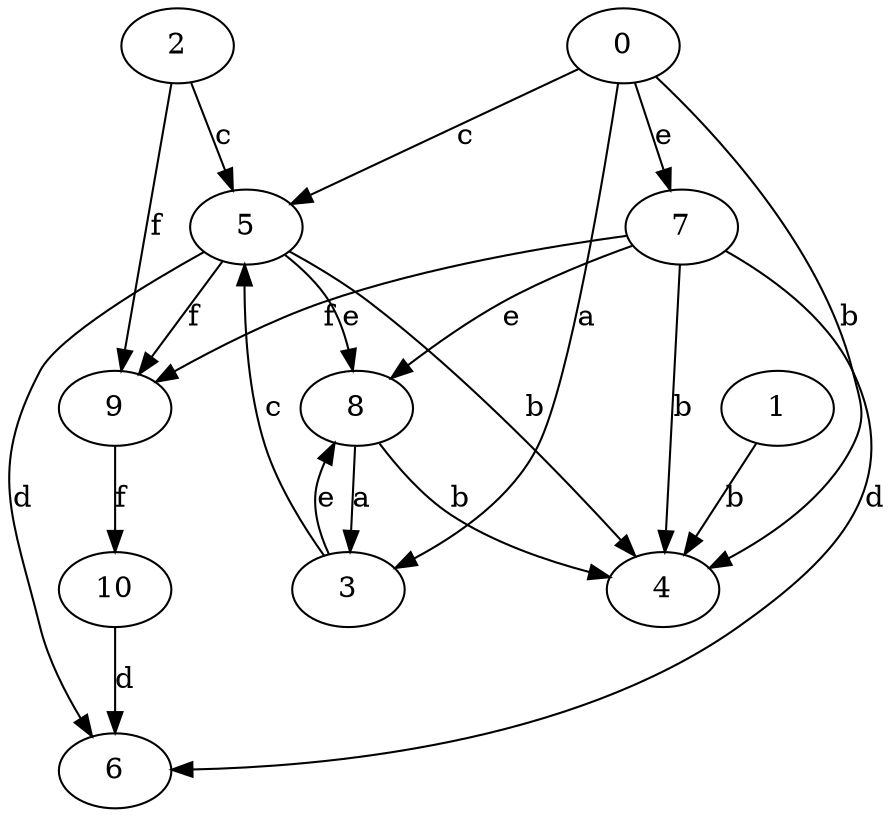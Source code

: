 strict digraph  {
1;
2;
3;
4;
5;
6;
7;
8;
0;
9;
10;
1 -> 4  [label=b];
2 -> 5  [label=c];
2 -> 9  [label=f];
3 -> 5  [label=c];
3 -> 8  [label=e];
5 -> 4  [label=b];
5 -> 6  [label=d];
5 -> 8  [label=e];
5 -> 9  [label=f];
7 -> 4  [label=b];
7 -> 6  [label=d];
7 -> 8  [label=e];
7 -> 9  [label=f];
8 -> 3  [label=a];
8 -> 4  [label=b];
0 -> 3  [label=a];
0 -> 4  [label=b];
0 -> 5  [label=c];
0 -> 7  [label=e];
9 -> 10  [label=f];
10 -> 6  [label=d];
}
